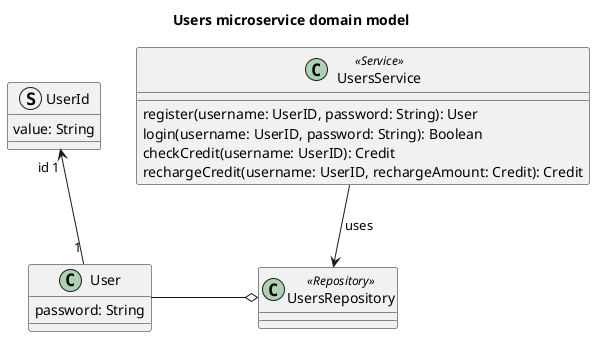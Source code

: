 @startuml users-microservice-domain-model

title Users microservice domain model

class User {
    password: String
}
struct UserId {
    value: String
}
User "1" -u-> "id 1" UserId

class UsersRepository <<Repository>>
UsersRepository o-l- User

class UsersService <<Service>> {
    register(username: UserID, password: String): User
    login(username: UserID, password: String): Boolean
    checkCredit(username: UserID): Credit
    rechargeCredit(username: UserID, rechargeAmount: Credit): Credit
}

UsersService --> UsersRepository : "uses"

@enduml
